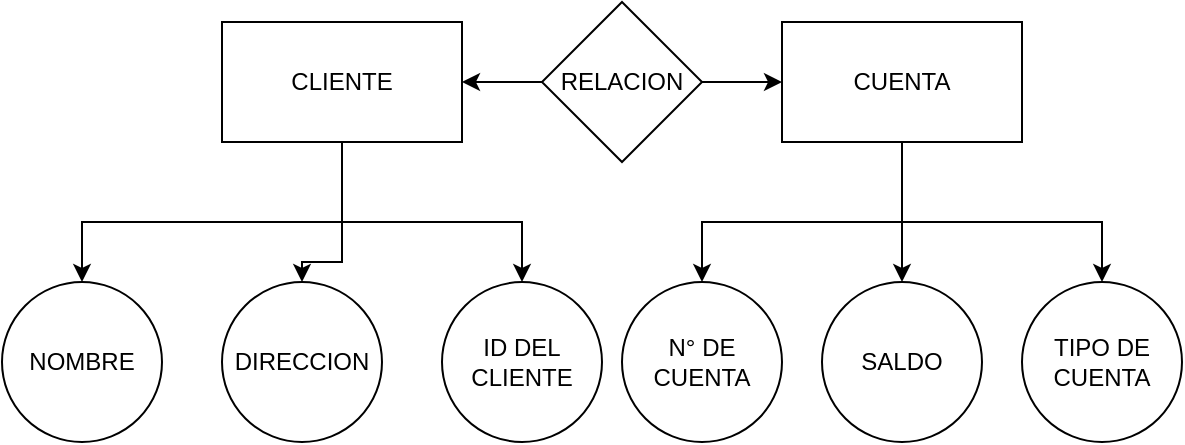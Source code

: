 <mxfile version="24.5.4" type="github">
  <diagram name="Página-1" id="_WLGd89r6NcK0h2ypEIN">
    <mxGraphModel dx="662" dy="425" grid="1" gridSize="10" guides="1" tooltips="1" connect="1" arrows="1" fold="1" page="1" pageScale="1" pageWidth="827" pageHeight="1169" math="0" shadow="0">
      <root>
        <mxCell id="0" />
        <mxCell id="1" parent="0" />
        <mxCell id="rpg4ON9yE6YFVopJFjNn-5" value="" style="edgeStyle=orthogonalEdgeStyle;rounded=0;orthogonalLoop=1;jettySize=auto;html=1;" edge="1" parent="1" source="rpg4ON9yE6YFVopJFjNn-1" target="rpg4ON9yE6YFVopJFjNn-4">
          <mxGeometry relative="1" as="geometry" />
        </mxCell>
        <mxCell id="rpg4ON9yE6YFVopJFjNn-6" value="" style="edgeStyle=orthogonalEdgeStyle;rounded=0;orthogonalLoop=1;jettySize=auto;html=1;" edge="1" parent="1" source="rpg4ON9yE6YFVopJFjNn-1" target="rpg4ON9yE6YFVopJFjNn-2">
          <mxGeometry relative="1" as="geometry" />
        </mxCell>
        <mxCell id="rpg4ON9yE6YFVopJFjNn-1" value="RELACION" style="rhombus;whiteSpace=wrap;html=1;" vertex="1" parent="1">
          <mxGeometry x="360" y="80" width="80" height="80" as="geometry" />
        </mxCell>
        <mxCell id="rpg4ON9yE6YFVopJFjNn-8" value="" style="edgeStyle=orthogonalEdgeStyle;rounded=0;orthogonalLoop=1;jettySize=auto;html=1;" edge="1" parent="1" source="rpg4ON9yE6YFVopJFjNn-2" target="rpg4ON9yE6YFVopJFjNn-7">
          <mxGeometry relative="1" as="geometry">
            <Array as="points">
              <mxPoint x="260" y="190" />
              <mxPoint x="130" y="190" />
            </Array>
          </mxGeometry>
        </mxCell>
        <mxCell id="rpg4ON9yE6YFVopJFjNn-16" style="edgeStyle=orthogonalEdgeStyle;rounded=0;orthogonalLoop=1;jettySize=auto;html=1;entryX=0.5;entryY=0;entryDx=0;entryDy=0;" edge="1" parent="1">
          <mxGeometry relative="1" as="geometry">
            <mxPoint x="250.0" y="150" as="sourcePoint" />
            <mxPoint x="240.0" y="220" as="targetPoint" />
            <Array as="points">
              <mxPoint x="260" y="150" />
              <mxPoint x="260" y="210" />
              <mxPoint x="240" y="210" />
            </Array>
          </mxGeometry>
        </mxCell>
        <mxCell id="rpg4ON9yE6YFVopJFjNn-17" style="edgeStyle=orthogonalEdgeStyle;rounded=0;orthogonalLoop=1;jettySize=auto;html=1;entryX=0.5;entryY=0;entryDx=0;entryDy=0;" edge="1" parent="1" source="rpg4ON9yE6YFVopJFjNn-2" target="rpg4ON9yE6YFVopJFjNn-10">
          <mxGeometry relative="1" as="geometry">
            <Array as="points">
              <mxPoint x="260" y="190" />
              <mxPoint x="350" y="190" />
            </Array>
          </mxGeometry>
        </mxCell>
        <mxCell id="rpg4ON9yE6YFVopJFjNn-2" value="CLIENTE" style="rounded=0;whiteSpace=wrap;html=1;" vertex="1" parent="1">
          <mxGeometry x="200" y="90" width="120" height="60" as="geometry" />
        </mxCell>
        <mxCell id="rpg4ON9yE6YFVopJFjNn-14" style="edgeStyle=orthogonalEdgeStyle;rounded=0;orthogonalLoop=1;jettySize=auto;html=1;exitX=1;exitY=0.5;exitDx=0;exitDy=0;entryX=0.5;entryY=0;entryDx=0;entryDy=0;" edge="1" parent="1" source="rpg4ON9yE6YFVopJFjNn-4" target="rpg4ON9yE6YFVopJFjNn-13">
          <mxGeometry relative="1" as="geometry">
            <mxPoint x="640" y="210" as="targetPoint" />
            <Array as="points">
              <mxPoint x="540" y="120" />
              <mxPoint x="540" y="190" />
              <mxPoint x="640" y="190" />
            </Array>
          </mxGeometry>
        </mxCell>
        <mxCell id="rpg4ON9yE6YFVopJFjNn-18" style="edgeStyle=orthogonalEdgeStyle;rounded=0;orthogonalLoop=1;jettySize=auto;html=1;entryX=0.5;entryY=0;entryDx=0;entryDy=0;" edge="1" parent="1" source="rpg4ON9yE6YFVopJFjNn-4" target="rpg4ON9yE6YFVopJFjNn-12">
          <mxGeometry relative="1" as="geometry" />
        </mxCell>
        <mxCell id="rpg4ON9yE6YFVopJFjNn-19" style="edgeStyle=orthogonalEdgeStyle;rounded=0;orthogonalLoop=1;jettySize=auto;html=1;" edge="1" parent="1" source="rpg4ON9yE6YFVopJFjNn-4" target="rpg4ON9yE6YFVopJFjNn-11">
          <mxGeometry relative="1" as="geometry">
            <Array as="points">
              <mxPoint x="540" y="190" />
              <mxPoint x="440" y="190" />
            </Array>
          </mxGeometry>
        </mxCell>
        <mxCell id="rpg4ON9yE6YFVopJFjNn-4" value="CUENTA" style="rounded=0;whiteSpace=wrap;html=1;" vertex="1" parent="1">
          <mxGeometry x="480" y="90" width="120" height="60" as="geometry" />
        </mxCell>
        <mxCell id="rpg4ON9yE6YFVopJFjNn-7" value="NOMBRE" style="ellipse;whiteSpace=wrap;html=1;rounded=0;" vertex="1" parent="1">
          <mxGeometry x="90" y="220" width="80" height="80" as="geometry" />
        </mxCell>
        <mxCell id="rpg4ON9yE6YFVopJFjNn-9" value="DIRECCION" style="ellipse;whiteSpace=wrap;html=1;aspect=fixed;" vertex="1" parent="1">
          <mxGeometry x="200" y="220" width="80" height="80" as="geometry" />
        </mxCell>
        <mxCell id="rpg4ON9yE6YFVopJFjNn-10" value="ID DEL CLIENTE" style="ellipse;whiteSpace=wrap;html=1;aspect=fixed;" vertex="1" parent="1">
          <mxGeometry x="310" y="220" width="80" height="80" as="geometry" />
        </mxCell>
        <mxCell id="rpg4ON9yE6YFVopJFjNn-11" value="N° DE CUENTA" style="ellipse;whiteSpace=wrap;html=1;aspect=fixed;" vertex="1" parent="1">
          <mxGeometry x="400" y="220" width="80" height="80" as="geometry" />
        </mxCell>
        <mxCell id="rpg4ON9yE6YFVopJFjNn-12" value="SALDO" style="ellipse;whiteSpace=wrap;html=1;aspect=fixed;" vertex="1" parent="1">
          <mxGeometry x="500" y="220" width="80" height="80" as="geometry" />
        </mxCell>
        <mxCell id="rpg4ON9yE6YFVopJFjNn-13" value="TIPO DE CUENTA" style="ellipse;whiteSpace=wrap;html=1;aspect=fixed;" vertex="1" parent="1">
          <mxGeometry x="600" y="220" width="80" height="80" as="geometry" />
        </mxCell>
      </root>
    </mxGraphModel>
  </diagram>
</mxfile>
